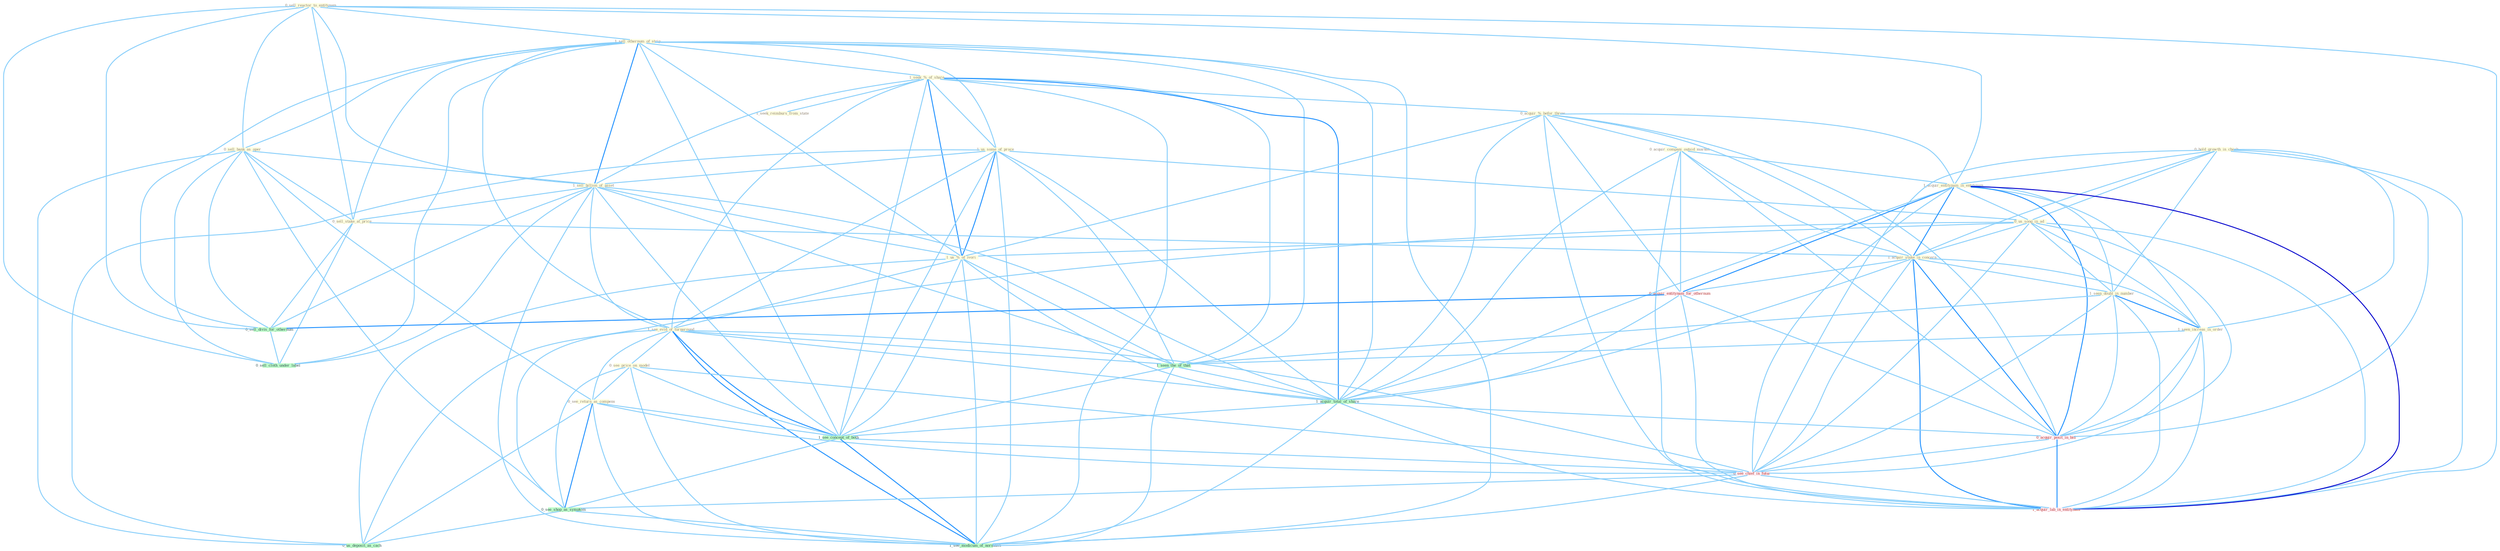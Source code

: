Graph G{ 
    node
    [shape=polygon,style=filled,width=.5,height=.06,color="#BDFCC9",fixedsize=true,fontsize=4,
    fontcolor="#2f4f4f"];
    {node
    [color="#ffffe0", fontcolor="#8b7d6b"] "0_sell_reactor_to_entitynam " "1_sell_othernum_of_strip " "0_hold_growth_in_check " "0_sell_bank_as_oper " "1_seek_%_of_share " "0_acquir_%_befor_throw " "1_seek_reimburs_from_state " "1_us_some_of_proce " "0_acquir_compani_outsid_market " "1_acquir_entitynam_in_entitynam " "0_us_song_in_ad " "1_sell_billion_of_asset " "0_sell_stake_at_price " "1_us_%_of_ivori " "1_see_evid_of_turnaround " "0_see_price_on_model " "1_acquir_stake_in_concern " "1_seen_doubl_in_number " "0_see_return_as_compens " "1_seen_increas_in_order "}
{node [color="#fff0f5", fontcolor="#b22222"] "0_acquir_entitynam_for_othernum " "0_acquir_posit_in_bid " "0_see_chief_in_futur " "1_acquir_lab_in_entitynam "}
edge [color="#B0E2FF"];

	"0_sell_reactor_to_entitynam " -- "1_sell_othernum_of_strip " [w="1", color="#87cefa" ];
	"0_sell_reactor_to_entitynam " -- "0_sell_bank_as_oper " [w="1", color="#87cefa" ];
	"0_sell_reactor_to_entitynam " -- "1_acquir_entitynam_in_entitynam " [w="1", color="#87cefa" ];
	"0_sell_reactor_to_entitynam " -- "1_sell_billion_of_asset " [w="1", color="#87cefa" ];
	"0_sell_reactor_to_entitynam " -- "0_sell_stake_at_price " [w="1", color="#87cefa" ];
	"0_sell_reactor_to_entitynam " -- "0_sell_divis_for_othernum " [w="1", color="#87cefa" ];
	"0_sell_reactor_to_entitynam " -- "0_sell_cloth_under_label " [w="1", color="#87cefa" ];
	"0_sell_reactor_to_entitynam " -- "1_acquir_lab_in_entitynam " [w="1", color="#87cefa" ];
	"1_sell_othernum_of_strip " -- "0_sell_bank_as_oper " [w="1", color="#87cefa" ];
	"1_sell_othernum_of_strip " -- "1_seek_%_of_share " [w="1", color="#87cefa" ];
	"1_sell_othernum_of_strip " -- "1_us_some_of_proce " [w="1", color="#87cefa" ];
	"1_sell_othernum_of_strip " -- "1_sell_billion_of_asset " [w="2", color="#1e90ff" , len=0.8];
	"1_sell_othernum_of_strip " -- "0_sell_stake_at_price " [w="1", color="#87cefa" ];
	"1_sell_othernum_of_strip " -- "1_us_%_of_ivori " [w="1", color="#87cefa" ];
	"1_sell_othernum_of_strip " -- "1_see_evid_of_turnaround " [w="1", color="#87cefa" ];
	"1_sell_othernum_of_strip " -- "1_seen_the_of_that " [w="1", color="#87cefa" ];
	"1_sell_othernum_of_strip " -- "0_sell_divis_for_othernum " [w="1", color="#87cefa" ];
	"1_sell_othernum_of_strip " -- "1_acquir_total_of_share " [w="1", color="#87cefa" ];
	"1_sell_othernum_of_strip " -- "0_sell_cloth_under_label " [w="1", color="#87cefa" ];
	"1_sell_othernum_of_strip " -- "1_see_concept_of_both " [w="1", color="#87cefa" ];
	"1_sell_othernum_of_strip " -- "1_see_modicum_of_normalci " [w="1", color="#87cefa" ];
	"0_hold_growth_in_check " -- "1_acquir_entitynam_in_entitynam " [w="1", color="#87cefa" ];
	"0_hold_growth_in_check " -- "0_us_song_in_ad " [w="1", color="#87cefa" ];
	"0_hold_growth_in_check " -- "1_acquir_stake_in_concern " [w="1", color="#87cefa" ];
	"0_hold_growth_in_check " -- "1_seen_doubl_in_number " [w="1", color="#87cefa" ];
	"0_hold_growth_in_check " -- "1_seen_increas_in_order " [w="1", color="#87cefa" ];
	"0_hold_growth_in_check " -- "0_acquir_posit_in_bid " [w="1", color="#87cefa" ];
	"0_hold_growth_in_check " -- "0_see_chief_in_futur " [w="1", color="#87cefa" ];
	"0_hold_growth_in_check " -- "1_acquir_lab_in_entitynam " [w="1", color="#87cefa" ];
	"0_sell_bank_as_oper " -- "1_sell_billion_of_asset " [w="1", color="#87cefa" ];
	"0_sell_bank_as_oper " -- "0_sell_stake_at_price " [w="1", color="#87cefa" ];
	"0_sell_bank_as_oper " -- "0_see_return_as_compens " [w="1", color="#87cefa" ];
	"0_sell_bank_as_oper " -- "0_sell_divis_for_othernum " [w="1", color="#87cefa" ];
	"0_sell_bank_as_oper " -- "0_sell_cloth_under_label " [w="1", color="#87cefa" ];
	"0_sell_bank_as_oper " -- "0_see_shop_as_symptom " [w="1", color="#87cefa" ];
	"0_sell_bank_as_oper " -- "0_us_deposit_as_cach " [w="1", color="#87cefa" ];
	"1_seek_%_of_share " -- "0_acquir_%_befor_throw " [w="1", color="#87cefa" ];
	"1_seek_%_of_share " -- "1_seek_reimburs_from_state " [w="1", color="#87cefa" ];
	"1_seek_%_of_share " -- "1_us_some_of_proce " [w="1", color="#87cefa" ];
	"1_seek_%_of_share " -- "1_sell_billion_of_asset " [w="1", color="#87cefa" ];
	"1_seek_%_of_share " -- "1_us_%_of_ivori " [w="2", color="#1e90ff" , len=0.8];
	"1_seek_%_of_share " -- "1_see_evid_of_turnaround " [w="1", color="#87cefa" ];
	"1_seek_%_of_share " -- "1_seen_the_of_that " [w="1", color="#87cefa" ];
	"1_seek_%_of_share " -- "1_acquir_total_of_share " [w="2", color="#1e90ff" , len=0.8];
	"1_seek_%_of_share " -- "1_see_concept_of_both " [w="1", color="#87cefa" ];
	"1_seek_%_of_share " -- "1_see_modicum_of_normalci " [w="1", color="#87cefa" ];
	"0_acquir_%_befor_throw " -- "0_acquir_compani_outsid_market " [w="1", color="#87cefa" ];
	"0_acquir_%_befor_throw " -- "1_acquir_entitynam_in_entitynam " [w="1", color="#87cefa" ];
	"0_acquir_%_befor_throw " -- "1_us_%_of_ivori " [w="1", color="#87cefa" ];
	"0_acquir_%_befor_throw " -- "1_acquir_stake_in_concern " [w="1", color="#87cefa" ];
	"0_acquir_%_befor_throw " -- "0_acquir_entitynam_for_othernum " [w="1", color="#87cefa" ];
	"0_acquir_%_befor_throw " -- "1_acquir_total_of_share " [w="1", color="#87cefa" ];
	"0_acquir_%_befor_throw " -- "0_acquir_posit_in_bid " [w="1", color="#87cefa" ];
	"0_acquir_%_befor_throw " -- "1_acquir_lab_in_entitynam " [w="1", color="#87cefa" ];
	"1_us_some_of_proce " -- "0_us_song_in_ad " [w="1", color="#87cefa" ];
	"1_us_some_of_proce " -- "1_sell_billion_of_asset " [w="1", color="#87cefa" ];
	"1_us_some_of_proce " -- "1_us_%_of_ivori " [w="2", color="#1e90ff" , len=0.8];
	"1_us_some_of_proce " -- "1_see_evid_of_turnaround " [w="1", color="#87cefa" ];
	"1_us_some_of_proce " -- "1_seen_the_of_that " [w="1", color="#87cefa" ];
	"1_us_some_of_proce " -- "1_acquir_total_of_share " [w="1", color="#87cefa" ];
	"1_us_some_of_proce " -- "1_see_concept_of_both " [w="1", color="#87cefa" ];
	"1_us_some_of_proce " -- "0_us_deposit_as_cach " [w="1", color="#87cefa" ];
	"1_us_some_of_proce " -- "1_see_modicum_of_normalci " [w="1", color="#87cefa" ];
	"0_acquir_compani_outsid_market " -- "1_acquir_entitynam_in_entitynam " [w="1", color="#87cefa" ];
	"0_acquir_compani_outsid_market " -- "1_acquir_stake_in_concern " [w="1", color="#87cefa" ];
	"0_acquir_compani_outsid_market " -- "0_acquir_entitynam_for_othernum " [w="1", color="#87cefa" ];
	"0_acquir_compani_outsid_market " -- "1_acquir_total_of_share " [w="1", color="#87cefa" ];
	"0_acquir_compani_outsid_market " -- "0_acquir_posit_in_bid " [w="1", color="#87cefa" ];
	"0_acquir_compani_outsid_market " -- "1_acquir_lab_in_entitynam " [w="1", color="#87cefa" ];
	"1_acquir_entitynam_in_entitynam " -- "0_us_song_in_ad " [w="1", color="#87cefa" ];
	"1_acquir_entitynam_in_entitynam " -- "1_acquir_stake_in_concern " [w="2", color="#1e90ff" , len=0.8];
	"1_acquir_entitynam_in_entitynam " -- "1_seen_doubl_in_number " [w="1", color="#87cefa" ];
	"1_acquir_entitynam_in_entitynam " -- "1_seen_increas_in_order " [w="1", color="#87cefa" ];
	"1_acquir_entitynam_in_entitynam " -- "0_acquir_entitynam_for_othernum " [w="2", color="#1e90ff" , len=0.8];
	"1_acquir_entitynam_in_entitynam " -- "1_acquir_total_of_share " [w="1", color="#87cefa" ];
	"1_acquir_entitynam_in_entitynam " -- "0_acquir_posit_in_bid " [w="2", color="#1e90ff" , len=0.8];
	"1_acquir_entitynam_in_entitynam " -- "0_see_chief_in_futur " [w="1", color="#87cefa" ];
	"1_acquir_entitynam_in_entitynam " -- "1_acquir_lab_in_entitynam " [w="3", color="#0000cd" , len=0.6];
	"0_us_song_in_ad " -- "1_us_%_of_ivori " [w="1", color="#87cefa" ];
	"0_us_song_in_ad " -- "1_acquir_stake_in_concern " [w="1", color="#87cefa" ];
	"0_us_song_in_ad " -- "1_seen_doubl_in_number " [w="1", color="#87cefa" ];
	"0_us_song_in_ad " -- "1_seen_increas_in_order " [w="1", color="#87cefa" ];
	"0_us_song_in_ad " -- "0_acquir_posit_in_bid " [w="1", color="#87cefa" ];
	"0_us_song_in_ad " -- "0_see_chief_in_futur " [w="1", color="#87cefa" ];
	"0_us_song_in_ad " -- "1_acquir_lab_in_entitynam " [w="1", color="#87cefa" ];
	"0_us_song_in_ad " -- "0_us_deposit_as_cach " [w="1", color="#87cefa" ];
	"1_sell_billion_of_asset " -- "0_sell_stake_at_price " [w="1", color="#87cefa" ];
	"1_sell_billion_of_asset " -- "1_us_%_of_ivori " [w="1", color="#87cefa" ];
	"1_sell_billion_of_asset " -- "1_see_evid_of_turnaround " [w="1", color="#87cefa" ];
	"1_sell_billion_of_asset " -- "1_seen_the_of_that " [w="1", color="#87cefa" ];
	"1_sell_billion_of_asset " -- "0_sell_divis_for_othernum " [w="1", color="#87cefa" ];
	"1_sell_billion_of_asset " -- "1_acquir_total_of_share " [w="1", color="#87cefa" ];
	"1_sell_billion_of_asset " -- "0_sell_cloth_under_label " [w="1", color="#87cefa" ];
	"1_sell_billion_of_asset " -- "1_see_concept_of_both " [w="1", color="#87cefa" ];
	"1_sell_billion_of_asset " -- "1_see_modicum_of_normalci " [w="1", color="#87cefa" ];
	"0_sell_stake_at_price " -- "1_acquir_stake_in_concern " [w="1", color="#87cefa" ];
	"0_sell_stake_at_price " -- "0_sell_divis_for_othernum " [w="1", color="#87cefa" ];
	"0_sell_stake_at_price " -- "0_sell_cloth_under_label " [w="1", color="#87cefa" ];
	"1_us_%_of_ivori " -- "1_see_evid_of_turnaround " [w="1", color="#87cefa" ];
	"1_us_%_of_ivori " -- "1_seen_the_of_that " [w="1", color="#87cefa" ];
	"1_us_%_of_ivori " -- "1_acquir_total_of_share " [w="1", color="#87cefa" ];
	"1_us_%_of_ivori " -- "1_see_concept_of_both " [w="1", color="#87cefa" ];
	"1_us_%_of_ivori " -- "0_us_deposit_as_cach " [w="1", color="#87cefa" ];
	"1_us_%_of_ivori " -- "1_see_modicum_of_normalci " [w="1", color="#87cefa" ];
	"1_see_evid_of_turnaround " -- "0_see_price_on_model " [w="1", color="#87cefa" ];
	"1_see_evid_of_turnaround " -- "0_see_return_as_compens " [w="1", color="#87cefa" ];
	"1_see_evid_of_turnaround " -- "1_seen_the_of_that " [w="1", color="#87cefa" ];
	"1_see_evid_of_turnaround " -- "1_acquir_total_of_share " [w="1", color="#87cefa" ];
	"1_see_evid_of_turnaround " -- "1_see_concept_of_both " [w="2", color="#1e90ff" , len=0.8];
	"1_see_evid_of_turnaround " -- "0_see_chief_in_futur " [w="1", color="#87cefa" ];
	"1_see_evid_of_turnaround " -- "0_see_shop_as_symptom " [w="1", color="#87cefa" ];
	"1_see_evid_of_turnaround " -- "1_see_modicum_of_normalci " [w="2", color="#1e90ff" , len=0.8];
	"0_see_price_on_model " -- "0_see_return_as_compens " [w="1", color="#87cefa" ];
	"0_see_price_on_model " -- "1_see_concept_of_both " [w="1", color="#87cefa" ];
	"0_see_price_on_model " -- "0_see_chief_in_futur " [w="1", color="#87cefa" ];
	"0_see_price_on_model " -- "0_see_shop_as_symptom " [w="1", color="#87cefa" ];
	"0_see_price_on_model " -- "1_see_modicum_of_normalci " [w="1", color="#87cefa" ];
	"1_acquir_stake_in_concern " -- "1_seen_doubl_in_number " [w="1", color="#87cefa" ];
	"1_acquir_stake_in_concern " -- "1_seen_increas_in_order " [w="1", color="#87cefa" ];
	"1_acquir_stake_in_concern " -- "0_acquir_entitynam_for_othernum " [w="1", color="#87cefa" ];
	"1_acquir_stake_in_concern " -- "1_acquir_total_of_share " [w="1", color="#87cefa" ];
	"1_acquir_stake_in_concern " -- "0_acquir_posit_in_bid " [w="2", color="#1e90ff" , len=0.8];
	"1_acquir_stake_in_concern " -- "0_see_chief_in_futur " [w="1", color="#87cefa" ];
	"1_acquir_stake_in_concern " -- "1_acquir_lab_in_entitynam " [w="2", color="#1e90ff" , len=0.8];
	"1_seen_doubl_in_number " -- "1_seen_increas_in_order " [w="2", color="#1e90ff" , len=0.8];
	"1_seen_doubl_in_number " -- "1_seen_the_of_that " [w="1", color="#87cefa" ];
	"1_seen_doubl_in_number " -- "0_acquir_posit_in_bid " [w="1", color="#87cefa" ];
	"1_seen_doubl_in_number " -- "0_see_chief_in_futur " [w="1", color="#87cefa" ];
	"1_seen_doubl_in_number " -- "1_acquir_lab_in_entitynam " [w="1", color="#87cefa" ];
	"0_see_return_as_compens " -- "1_see_concept_of_both " [w="1", color="#87cefa" ];
	"0_see_return_as_compens " -- "0_see_chief_in_futur " [w="1", color="#87cefa" ];
	"0_see_return_as_compens " -- "0_see_shop_as_symptom " [w="2", color="#1e90ff" , len=0.8];
	"0_see_return_as_compens " -- "0_us_deposit_as_cach " [w="1", color="#87cefa" ];
	"0_see_return_as_compens " -- "1_see_modicum_of_normalci " [w="1", color="#87cefa" ];
	"1_seen_increas_in_order " -- "1_seen_the_of_that " [w="1", color="#87cefa" ];
	"1_seen_increas_in_order " -- "0_acquir_posit_in_bid " [w="1", color="#87cefa" ];
	"1_seen_increas_in_order " -- "0_see_chief_in_futur " [w="1", color="#87cefa" ];
	"1_seen_increas_in_order " -- "1_acquir_lab_in_entitynam " [w="1", color="#87cefa" ];
	"0_acquir_entitynam_for_othernum " -- "0_sell_divis_for_othernum " [w="2", color="#1e90ff" , len=0.8];
	"0_acquir_entitynam_for_othernum " -- "1_acquir_total_of_share " [w="1", color="#87cefa" ];
	"0_acquir_entitynam_for_othernum " -- "0_acquir_posit_in_bid " [w="1", color="#87cefa" ];
	"0_acquir_entitynam_for_othernum " -- "1_acquir_lab_in_entitynam " [w="1", color="#87cefa" ];
	"1_seen_the_of_that " -- "1_acquir_total_of_share " [w="1", color="#87cefa" ];
	"1_seen_the_of_that " -- "1_see_concept_of_both " [w="1", color="#87cefa" ];
	"1_seen_the_of_that " -- "1_see_modicum_of_normalci " [w="1", color="#87cefa" ];
	"0_sell_divis_for_othernum " -- "0_sell_cloth_under_label " [w="1", color="#87cefa" ];
	"1_acquir_total_of_share " -- "0_acquir_posit_in_bid " [w="1", color="#87cefa" ];
	"1_acquir_total_of_share " -- "1_see_concept_of_both " [w="1", color="#87cefa" ];
	"1_acquir_total_of_share " -- "1_acquir_lab_in_entitynam " [w="1", color="#87cefa" ];
	"1_acquir_total_of_share " -- "1_see_modicum_of_normalci " [w="1", color="#87cefa" ];
	"0_acquir_posit_in_bid " -- "0_see_chief_in_futur " [w="1", color="#87cefa" ];
	"0_acquir_posit_in_bid " -- "1_acquir_lab_in_entitynam " [w="2", color="#1e90ff" , len=0.8];
	"1_see_concept_of_both " -- "0_see_chief_in_futur " [w="1", color="#87cefa" ];
	"1_see_concept_of_both " -- "0_see_shop_as_symptom " [w="1", color="#87cefa" ];
	"1_see_concept_of_both " -- "1_see_modicum_of_normalci " [w="2", color="#1e90ff" , len=0.8];
	"0_see_chief_in_futur " -- "0_see_shop_as_symptom " [w="1", color="#87cefa" ];
	"0_see_chief_in_futur " -- "1_acquir_lab_in_entitynam " [w="1", color="#87cefa" ];
	"0_see_chief_in_futur " -- "1_see_modicum_of_normalci " [w="1", color="#87cefa" ];
	"0_see_shop_as_symptom " -- "0_us_deposit_as_cach " [w="1", color="#87cefa" ];
	"0_see_shop_as_symptom " -- "1_see_modicum_of_normalci " [w="1", color="#87cefa" ];
}